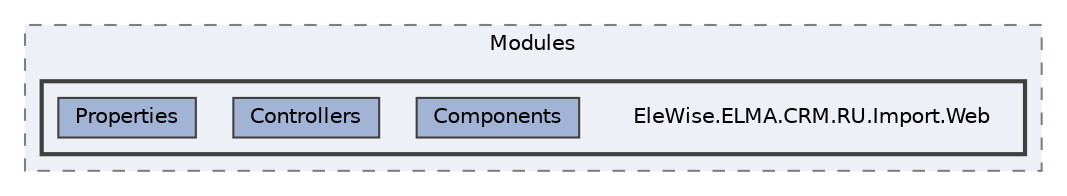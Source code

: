 digraph "Web/Modules/EleWise.ELMA.CRM.RU.Import.Web"
{
 // LATEX_PDF_SIZE
  bgcolor="transparent";
  edge [fontname=Helvetica,fontsize=10,labelfontname=Helvetica,labelfontsize=10];
  node [fontname=Helvetica,fontsize=10,shape=box,height=0.2,width=0.4];
  compound=true
  subgraph clusterdir_7ee4616d7792420b09aab8c4c7e23d47 {
    graph [ bgcolor="#edf0f7", pencolor="grey50", label="Modules", fontname=Helvetica,fontsize=10 style="filled,dashed", URL="dir_7ee4616d7792420b09aab8c4c7e23d47.html",tooltip=""]
  subgraph clusterdir_97a9e084c869e44226da457a0b62d1f2 {
    graph [ bgcolor="#edf0f7", pencolor="grey25", label="", fontname=Helvetica,fontsize=10 style="filled,bold", URL="dir_97a9e084c869e44226da457a0b62d1f2.html",tooltip=""]
    dir_97a9e084c869e44226da457a0b62d1f2 [shape=plaintext, label="EleWise.ELMA.CRM.RU.Import.Web"];
  dir_db4c5bc976d645eb06a344e84d85b869 [label="Components", fillcolor="#a2b4d6", color="grey25", style="filled", URL="dir_db4c5bc976d645eb06a344e84d85b869.html",tooltip=""];
  dir_9e3a41d9273f68845c08efd0cd408923 [label="Controllers", fillcolor="#a2b4d6", color="grey25", style="filled", URL="dir_9e3a41d9273f68845c08efd0cd408923.html",tooltip=""];
  dir_2918c64e7c9368dab0c4639f13c9d99b [label="Properties", fillcolor="#a2b4d6", color="grey25", style="filled", URL="dir_2918c64e7c9368dab0c4639f13c9d99b.html",tooltip=""];
  }
  }
}

